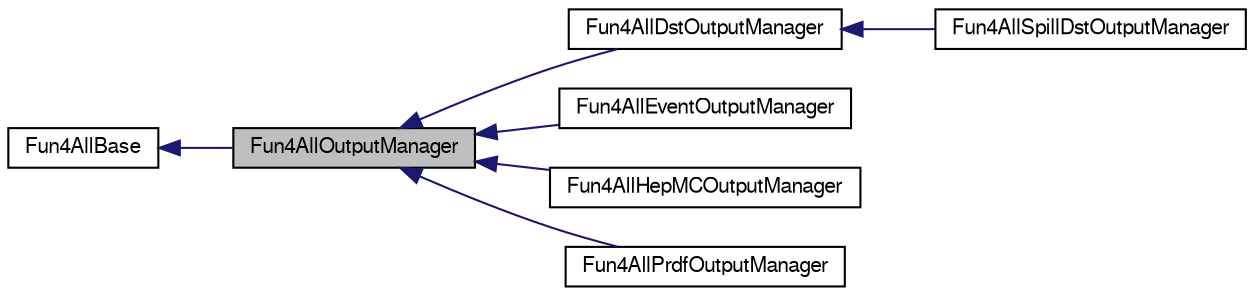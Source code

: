 digraph "Fun4AllOutputManager"
{
  bgcolor="transparent";
  edge [fontname="FreeSans",fontsize="10",labelfontname="FreeSans",labelfontsize="10"];
  node [fontname="FreeSans",fontsize="10",shape=record];
  rankdir="LR";
  Node1 [label="Fun4AllOutputManager",height=0.2,width=0.4,color="black", fillcolor="grey75", style="filled" fontcolor="black"];
  Node2 -> Node1 [dir="back",color="midnightblue",fontsize="10",style="solid",fontname="FreeSans"];
  Node2 [label="Fun4AllBase",height=0.2,width=0.4,color="black",URL="$d5/dec/classFun4AllBase.html"];
  Node1 -> Node3 [dir="back",color="midnightblue",fontsize="10",style="solid",fontname="FreeSans"];
  Node3 [label="Fun4AllDstOutputManager",height=0.2,width=0.4,color="black",URL="$da/daa/classFun4AllDstOutputManager.html"];
  Node3 -> Node4 [dir="back",color="midnightblue",fontsize="10",style="solid",fontname="FreeSans"];
  Node4 [label="Fun4AllSpillDstOutputManager",height=0.2,width=0.4,color="black",URL="$df/d00/classFun4AllSpillDstOutputManager.html",tooltip="A Fun4All output manger that creates one DST file per spill group. "];
  Node1 -> Node5 [dir="back",color="midnightblue",fontsize="10",style="solid",fontname="FreeSans"];
  Node5 [label="Fun4AllEventOutputManager",height=0.2,width=0.4,color="black",URL="$d2/d4a/classFun4AllEventOutputManager.html"];
  Node1 -> Node6 [dir="back",color="midnightblue",fontsize="10",style="solid",fontname="FreeSans"];
  Node6 [label="Fun4AllHepMCOutputManager",height=0.2,width=0.4,color="black",URL="$d0/dec/classFun4AllHepMCOutputManager.html"];
  Node1 -> Node7 [dir="back",color="midnightblue",fontsize="10",style="solid",fontname="FreeSans"];
  Node7 [label="Fun4AllPrdfOutputManager",height=0.2,width=0.4,color="black",URL="$d6/dc8/classFun4AllPrdfOutputManager.html"];
}
